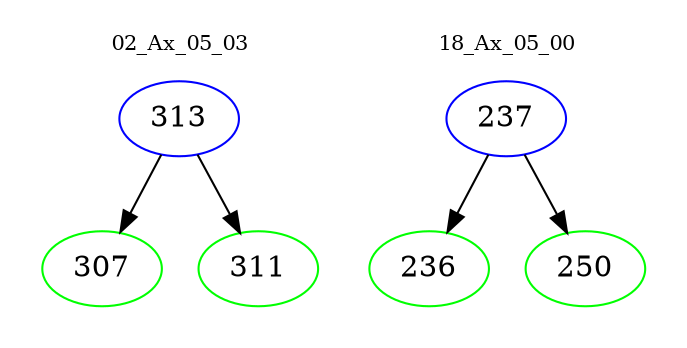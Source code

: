 digraph{
subgraph cluster_0 {
color = white
label = "02_Ax_05_03";
fontsize=10;
T0_313 [label="313", color="blue"]
T0_313 -> T0_307 [color="black"]
T0_307 [label="307", color="green"]
T0_313 -> T0_311 [color="black"]
T0_311 [label="311", color="green"]
}
subgraph cluster_1 {
color = white
label = "18_Ax_05_00";
fontsize=10;
T1_237 [label="237", color="blue"]
T1_237 -> T1_236 [color="black"]
T1_236 [label="236", color="green"]
T1_237 -> T1_250 [color="black"]
T1_250 [label="250", color="green"]
}
}

